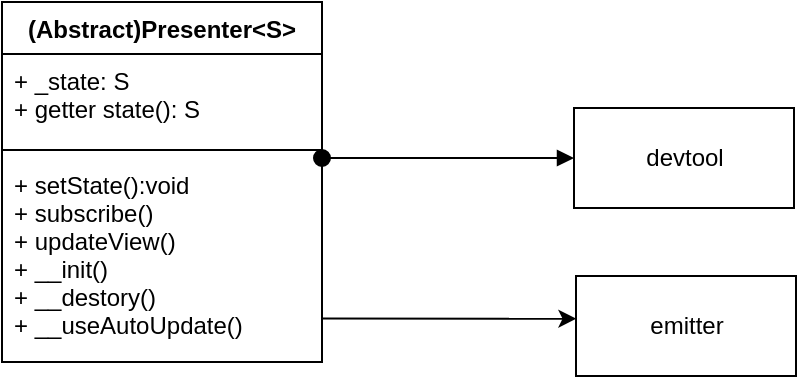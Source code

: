<mxfile>
    <diagram id="eUPmDrHELA-A2oK3qkls" name="Page-1">
        <mxGraphModel dx="791" dy="413" grid="1" gridSize="10" guides="1" tooltips="1" connect="1" arrows="1" fold="1" page="1" pageScale="1" pageWidth="827" pageHeight="1169" math="0" shadow="0">
            <root>
                <mxCell id="0"/>
                <mxCell id="1" parent="0"/>
                <mxCell id="24" value="(Abstract)Presenter&lt;S&gt;" style="swimlane;fontStyle=1;align=center;verticalAlign=top;childLayout=stackLayout;horizontal=1;startSize=26;horizontalStack=0;resizeParent=1;resizeParentMax=0;resizeLast=0;collapsible=1;marginBottom=0;gradientColor=none;glass=0;sketch=0;" parent="1" vertex="1">
                    <mxGeometry x="254" y="362" width="160" height="180" as="geometry">
                        <mxRectangle x="410" y="410" width="90" height="26" as="alternateBounds"/>
                    </mxGeometry>
                </mxCell>
                <mxCell id="25" value="+ _state: S&#10;+ getter state(): S" style="text;strokeColor=none;fillColor=none;align=left;verticalAlign=top;spacingLeft=4;spacingRight=4;overflow=hidden;rotatable=0;points=[[0,0.5],[1,0.5]];portConstraint=eastwest;" parent="24" vertex="1">
                    <mxGeometry y="26" width="160" height="44" as="geometry"/>
                </mxCell>
                <mxCell id="31" value="" style="html=1;verticalAlign=bottom;startArrow=oval;startFill=1;endArrow=block;startSize=8;entryX=0;entryY=0.5;entryDx=0;entryDy=0;" parent="24" target="29" edge="1">
                    <mxGeometry width="60" relative="1" as="geometry">
                        <mxPoint x="160" y="78" as="sourcePoint"/>
                        <mxPoint x="220" y="78" as="targetPoint"/>
                    </mxGeometry>
                </mxCell>
                <mxCell id="26" value="" style="line;strokeWidth=1;fillColor=none;align=left;verticalAlign=middle;spacingTop=-1;spacingLeft=3;spacingRight=3;rotatable=0;labelPosition=right;points=[];portConstraint=eastwest;" parent="24" vertex="1">
                    <mxGeometry y="70" width="160" height="8" as="geometry"/>
                </mxCell>
                <mxCell id="27" value="+ setState():void&#10;+ subscribe()&#10;+ updateView()&#10;+ __init()&#10;+ __destory()&#10;+ __useAutoUpdate()" style="text;strokeColor=none;fillColor=none;align=left;verticalAlign=top;spacingLeft=4;spacingRight=4;overflow=hidden;rotatable=0;points=[[0,0.5],[1,0.5]];portConstraint=eastwest;" parent="24" vertex="1">
                    <mxGeometry y="78" width="160" height="102" as="geometry"/>
                </mxCell>
                <mxCell id="29" value="devtool" style="html=1;glass=0;sketch=0;gradientColor=none;" parent="1" vertex="1">
                    <mxGeometry x="540" y="415" width="110" height="50" as="geometry"/>
                </mxCell>
                <mxCell id="32" value="emitter" style="html=1;glass=0;sketch=0;gradientColor=none;" vertex="1" parent="1">
                    <mxGeometry x="541" y="499" width="110" height="50" as="geometry"/>
                </mxCell>
                <mxCell id="33" style="edgeStyle=none;html=1;entryX=0.002;entryY=0.427;entryDx=0;entryDy=0;entryPerimeter=0;" edge="1" parent="1" target="32">
                    <mxGeometry relative="1" as="geometry">
                        <mxPoint x="414" y="520.221" as="sourcePoint"/>
                        <mxPoint x="541" y="522.16" as="targetPoint"/>
                    </mxGeometry>
                </mxCell>
            </root>
        </mxGraphModel>
    </diagram>
</mxfile>
